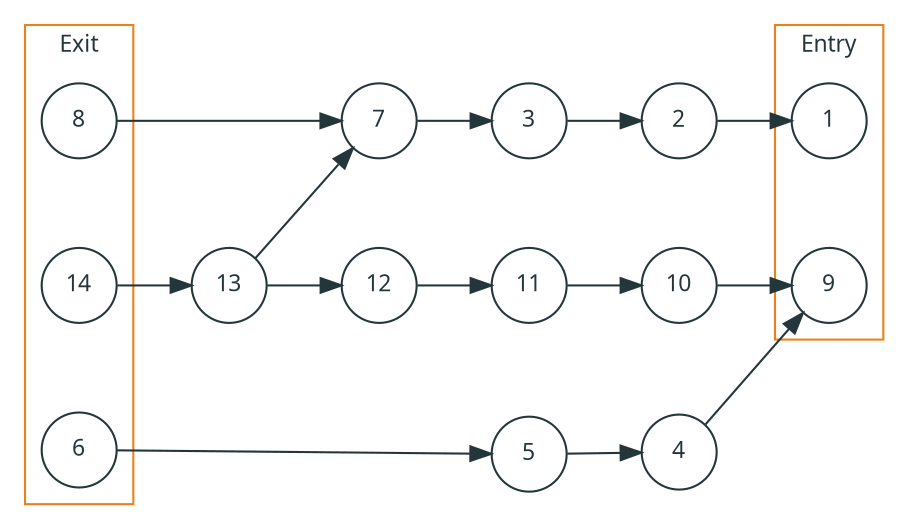 digraph life_cycle {
    //splines=true;
    sep="+25,25";
    overlap=scalexy;
    nodesep=0.6;
    rankdir="LR"

    node [shape="circle", color="#23373b", fontcolor="#23373b", fontname="Fira Sans", fontsize="11pt"];
    edge [color="#23373b", fontcolor="#23373b", fontname="Fira Sans light", fontsize="10pt"];
    // Orange: #ec811b Blue: #23373b Grey: #e6e6e6

    subgraph cluster_0 {
        label="Exit";
        fontcolor="#23373b";
        fontname="Fira Sans";
        fontsize="11pt";
        color="#ec811b";
        "6"; "8"; "14";
    }

    subgraph cluster_1 {
        label="Entry"
        fontcolor="#23373b";
        fontname="Fira Sans";
        fontsize="11pt";
        color="#ec811b";
        "1"; "9";
    }

    //{rank=same; "8"; "7"; "3"; "2"; "1";}
    //{rank=same; "14"; "13"; "12"; "11"; "10"; "9";}
    //{rank=same; "6"; "5"; "4";}

    "8" -> "7";
    "7" -> "3";

    "6" -> "5";
    "5" -> "4";
    "4" -> "9";
    "3" -> "2";
    "2" -> "1";

    "14" -> "13";
    "13" -> "12";
    "12" -> "11";
    "11" -> "10";
    "10" -> "9";

    "13" -> "7";
}
